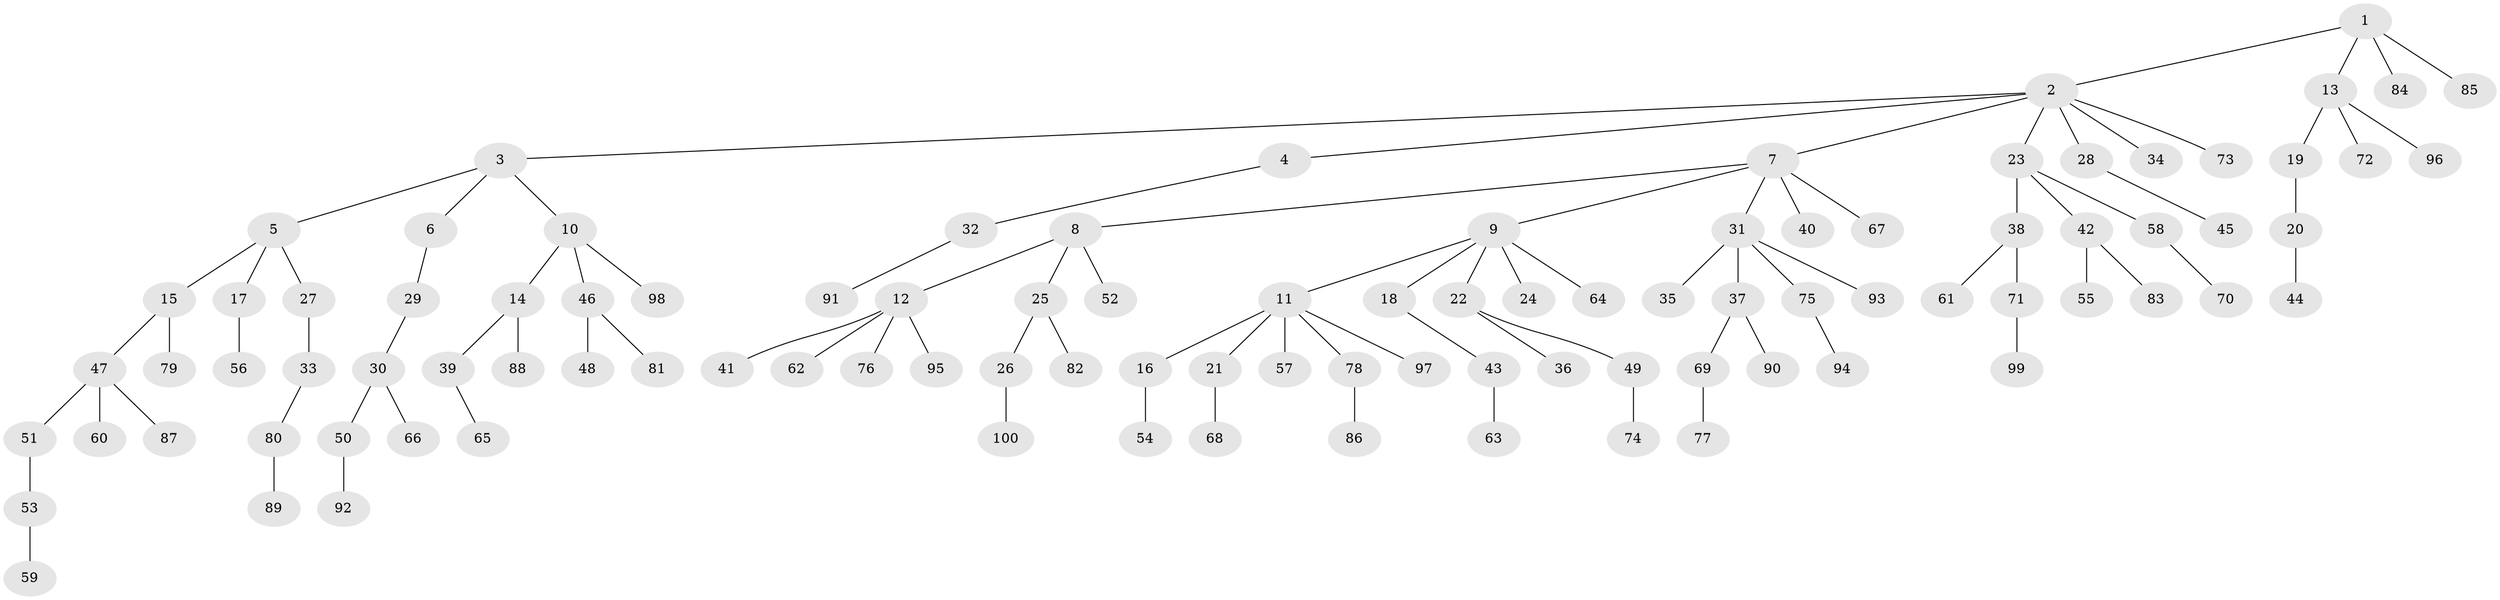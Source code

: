 // Generated by graph-tools (version 1.1) at 2025/38/02/21/25 10:38:55]
// undirected, 100 vertices, 99 edges
graph export_dot {
graph [start="1"]
  node [color=gray90,style=filled];
  1;
  2;
  3;
  4;
  5;
  6;
  7;
  8;
  9;
  10;
  11;
  12;
  13;
  14;
  15;
  16;
  17;
  18;
  19;
  20;
  21;
  22;
  23;
  24;
  25;
  26;
  27;
  28;
  29;
  30;
  31;
  32;
  33;
  34;
  35;
  36;
  37;
  38;
  39;
  40;
  41;
  42;
  43;
  44;
  45;
  46;
  47;
  48;
  49;
  50;
  51;
  52;
  53;
  54;
  55;
  56;
  57;
  58;
  59;
  60;
  61;
  62;
  63;
  64;
  65;
  66;
  67;
  68;
  69;
  70;
  71;
  72;
  73;
  74;
  75;
  76;
  77;
  78;
  79;
  80;
  81;
  82;
  83;
  84;
  85;
  86;
  87;
  88;
  89;
  90;
  91;
  92;
  93;
  94;
  95;
  96;
  97;
  98;
  99;
  100;
  1 -- 2;
  1 -- 13;
  1 -- 84;
  1 -- 85;
  2 -- 3;
  2 -- 4;
  2 -- 7;
  2 -- 23;
  2 -- 28;
  2 -- 34;
  2 -- 73;
  3 -- 5;
  3 -- 6;
  3 -- 10;
  4 -- 32;
  5 -- 15;
  5 -- 17;
  5 -- 27;
  6 -- 29;
  7 -- 8;
  7 -- 9;
  7 -- 31;
  7 -- 40;
  7 -- 67;
  8 -- 12;
  8 -- 25;
  8 -- 52;
  9 -- 11;
  9 -- 18;
  9 -- 22;
  9 -- 24;
  9 -- 64;
  10 -- 14;
  10 -- 46;
  10 -- 98;
  11 -- 16;
  11 -- 21;
  11 -- 57;
  11 -- 78;
  11 -- 97;
  12 -- 41;
  12 -- 62;
  12 -- 76;
  12 -- 95;
  13 -- 19;
  13 -- 72;
  13 -- 96;
  14 -- 39;
  14 -- 88;
  15 -- 47;
  15 -- 79;
  16 -- 54;
  17 -- 56;
  18 -- 43;
  19 -- 20;
  20 -- 44;
  21 -- 68;
  22 -- 36;
  22 -- 49;
  23 -- 38;
  23 -- 42;
  23 -- 58;
  25 -- 26;
  25 -- 82;
  26 -- 100;
  27 -- 33;
  28 -- 45;
  29 -- 30;
  30 -- 50;
  30 -- 66;
  31 -- 35;
  31 -- 37;
  31 -- 75;
  31 -- 93;
  32 -- 91;
  33 -- 80;
  37 -- 69;
  37 -- 90;
  38 -- 61;
  38 -- 71;
  39 -- 65;
  42 -- 55;
  42 -- 83;
  43 -- 63;
  46 -- 48;
  46 -- 81;
  47 -- 51;
  47 -- 60;
  47 -- 87;
  49 -- 74;
  50 -- 92;
  51 -- 53;
  53 -- 59;
  58 -- 70;
  69 -- 77;
  71 -- 99;
  75 -- 94;
  78 -- 86;
  80 -- 89;
}
